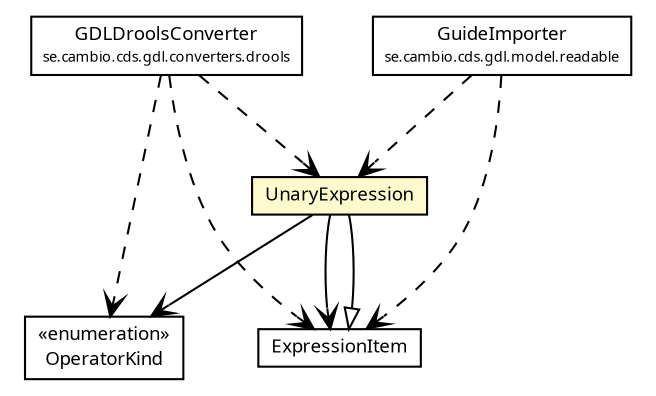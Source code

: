 #!/usr/local/bin/dot
#
# Class diagram 
# Generated by UMLGraph version R5_6 (http://www.umlgraph.org/)
#

digraph G {
	edge [fontname="Trebuchet MS",fontsize=10,labelfontname="Trebuchet MS",labelfontsize=10];
	node [fontname="Trebuchet MS",fontsize=10,shape=plaintext];
	nodesep=0.25;
	ranksep=0.5;
	// se.cambio.cds.gdl.model.expression.UnaryExpression
	c341872 [label=<<table title="se.cambio.cds.gdl.model.expression.UnaryExpression" border="0" cellborder="1" cellspacing="0" cellpadding="2" port="p" bgcolor="lemonChiffon" href="./UnaryExpression.html">
		<tr><td><table border="0" cellspacing="0" cellpadding="1">
<tr><td align="center" balign="center"><font face="Trebuchet MS"> UnaryExpression </font></td></tr>
		</table></td></tr>
		</table>>, URL="./UnaryExpression.html", fontname="Trebuchet MS", fontcolor="black", fontsize=9.0];
	// se.cambio.cds.gdl.model.expression.OperatorKind
	c341876 [label=<<table title="se.cambio.cds.gdl.model.expression.OperatorKind" border="0" cellborder="1" cellspacing="0" cellpadding="2" port="p" href="./OperatorKind.html">
		<tr><td><table border="0" cellspacing="0" cellpadding="1">
<tr><td align="center" balign="center"> &#171;enumeration&#187; </td></tr>
<tr><td align="center" balign="center"><font face="Trebuchet MS"> OperatorKind </font></td></tr>
		</table></td></tr>
		</table>>, URL="./OperatorKind.html", fontname="Trebuchet MS", fontcolor="black", fontsize=9.0];
	// se.cambio.cds.gdl.model.expression.ExpressionItem
	c341878 [label=<<table title="se.cambio.cds.gdl.model.expression.ExpressionItem" border="0" cellborder="1" cellspacing="0" cellpadding="2" port="p" href="./ExpressionItem.html">
		<tr><td><table border="0" cellspacing="0" cellpadding="1">
<tr><td align="center" balign="center"><font face="Trebuchet MS"> ExpressionItem </font></td></tr>
		</table></td></tr>
		</table>>, URL="./ExpressionItem.html", fontname="Trebuchet MS", fontcolor="black", fontsize=9.0];
	// se.cambio.cds.gdl.model.readable.GuideImporter
	c342053 [label=<<table title="se.cambio.cds.gdl.model.readable.GuideImporter" border="0" cellborder="1" cellspacing="0" cellpadding="2" port="p" href="../readable/GuideImporter.html">
		<tr><td><table border="0" cellspacing="0" cellpadding="1">
<tr><td align="center" balign="center"><font face="Trebuchet MS"> GuideImporter </font></td></tr>
<tr><td align="center" balign="center"><font face="Trebuchet MS" point-size="7.0"> se.cambio.cds.gdl.model.readable </font></td></tr>
		</table></td></tr>
		</table>>, URL="../readable/GuideImporter.html", fontname="Trebuchet MS", fontcolor="black", fontsize=9.0];
	// se.cambio.cds.gdl.converters.drools.GDLDroolsConverter
	c342217 [label=<<table title="se.cambio.cds.gdl.converters.drools.GDLDroolsConverter" border="0" cellborder="1" cellspacing="0" cellpadding="2" port="p" href="../../converters/drools/GDLDroolsConverter.html">
		<tr><td><table border="0" cellspacing="0" cellpadding="1">
<tr><td align="center" balign="center"><font face="Trebuchet MS"> GDLDroolsConverter </font></td></tr>
<tr><td align="center" balign="center"><font face="Trebuchet MS" point-size="7.0"> se.cambio.cds.gdl.converters.drools </font></td></tr>
		</table></td></tr>
		</table>>, URL="../../converters/drools/GDLDroolsConverter.html", fontname="Trebuchet MS", fontcolor="black", fontsize=9.0];
	//se.cambio.cds.gdl.model.expression.UnaryExpression extends se.cambio.cds.gdl.model.expression.ExpressionItem
	c341878:p -> c341872:p [dir=back,arrowtail=empty];
	// se.cambio.cds.gdl.model.expression.UnaryExpression NAVASSOC se.cambio.cds.gdl.model.expression.ExpressionItem
	c341872:p -> c341878:p [taillabel="", label="", headlabel="", fontname="Trebuchet MS", fontcolor="black", fontsize=10.0, color="black", arrowhead=open];
	// se.cambio.cds.gdl.model.expression.UnaryExpression NAVASSOC se.cambio.cds.gdl.model.expression.OperatorKind
	c341872:p -> c341876:p [taillabel="", label="", headlabel="", fontname="Trebuchet MS", fontcolor="black", fontsize=10.0, color="black", arrowhead=open];
	// se.cambio.cds.gdl.model.readable.GuideImporter DEPEND se.cambio.cds.gdl.model.expression.UnaryExpression
	c342053:p -> c341872:p [taillabel="", label="", headlabel="", fontname="Trebuchet MS", fontcolor="black", fontsize=10.0, color="black", arrowhead=open, style=dashed];
	// se.cambio.cds.gdl.model.readable.GuideImporter DEPEND se.cambio.cds.gdl.model.expression.ExpressionItem
	c342053:p -> c341878:p [taillabel="", label="", headlabel="", fontname="Trebuchet MS", fontcolor="black", fontsize=10.0, color="black", arrowhead=open, style=dashed];
	// se.cambio.cds.gdl.converters.drools.GDLDroolsConverter DEPEND se.cambio.cds.gdl.model.expression.UnaryExpression
	c342217:p -> c341872:p [taillabel="", label="", headlabel="", fontname="Trebuchet MS", fontcolor="black", fontsize=10.0, color="black", arrowhead=open, style=dashed];
	// se.cambio.cds.gdl.converters.drools.GDLDroolsConverter DEPEND se.cambio.cds.gdl.model.expression.ExpressionItem
	c342217:p -> c341878:p [taillabel="", label="", headlabel="", fontname="Trebuchet MS", fontcolor="black", fontsize=10.0, color="black", arrowhead=open, style=dashed];
	// se.cambio.cds.gdl.converters.drools.GDLDroolsConverter DEPEND se.cambio.cds.gdl.model.expression.OperatorKind
	c342217:p -> c341876:p [taillabel="", label="", headlabel="", fontname="Trebuchet MS", fontcolor="black", fontsize=10.0, color="black", arrowhead=open, style=dashed];
}

